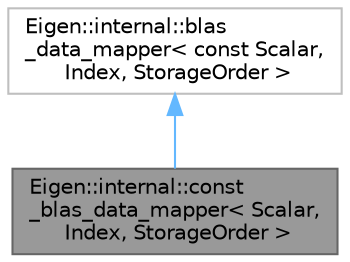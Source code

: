 digraph "Eigen::internal::const_blas_data_mapper&lt; Scalar, Index, StorageOrder &gt;"
{
 // LATEX_PDF_SIZE
  bgcolor="transparent";
  edge [fontname=Helvetica,fontsize=10,labelfontname=Helvetica,labelfontsize=10];
  node [fontname=Helvetica,fontsize=10,shape=box,height=0.2,width=0.4];
  Node1 [id="Node000001",label="Eigen::internal::const\l_blas_data_mapper\< Scalar,\l Index, StorageOrder \>",height=0.2,width=0.4,color="gray40", fillcolor="grey60", style="filled", fontcolor="black",tooltip=" "];
  Node2 -> Node1 [id="edge2_Node000001_Node000002",dir="back",color="steelblue1",style="solid",tooltip=" "];
  Node2 [id="Node000002",label="Eigen::internal::blas\l_data_mapper\< const Scalar,\l Index, StorageOrder \>",height=0.2,width=0.4,color="grey75", fillcolor="white", style="filled",URL="$classEigen_1_1internal_1_1blas__data__mapper.html",tooltip=" "];
}
